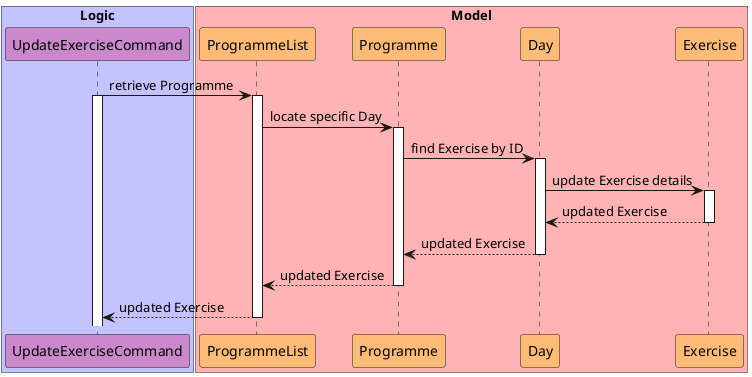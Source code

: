 @startuml
box "Logic" #c3c3ff
participant "UpdateExerciseCommand" as UpdateExerciseCommand #cc88cc
end box

box "Model" #ffb3b3
participant "ProgrammeList" as ProgrammeList #ffbb77
participant "Programme" as Programme #ffbb77
participant "Day" as Day #ffbb77
participant "Exercise" as Exercise #ffbb77
end box

UpdateExerciseCommand -> ProgrammeList : retrieve Programme
activate UpdateExerciseCommand
activate ProgrammeList

ProgrammeList -> Programme : locate specific Day
activate Programme

Programme -> Day : find Exercise by ID
activate Day

Day -> Exercise : update Exercise details
activate Exercise

Exercise --> Day : updated Exercise
deactivate Exercise

Day --> Programme : updated Exercise
deactivate Day

Programme --> ProgrammeList : updated Exercise
deactivate Programme

ProgrammeList --> UpdateExerciseCommand : updated Exercise
deactivate ProgrammeList
@enduml
